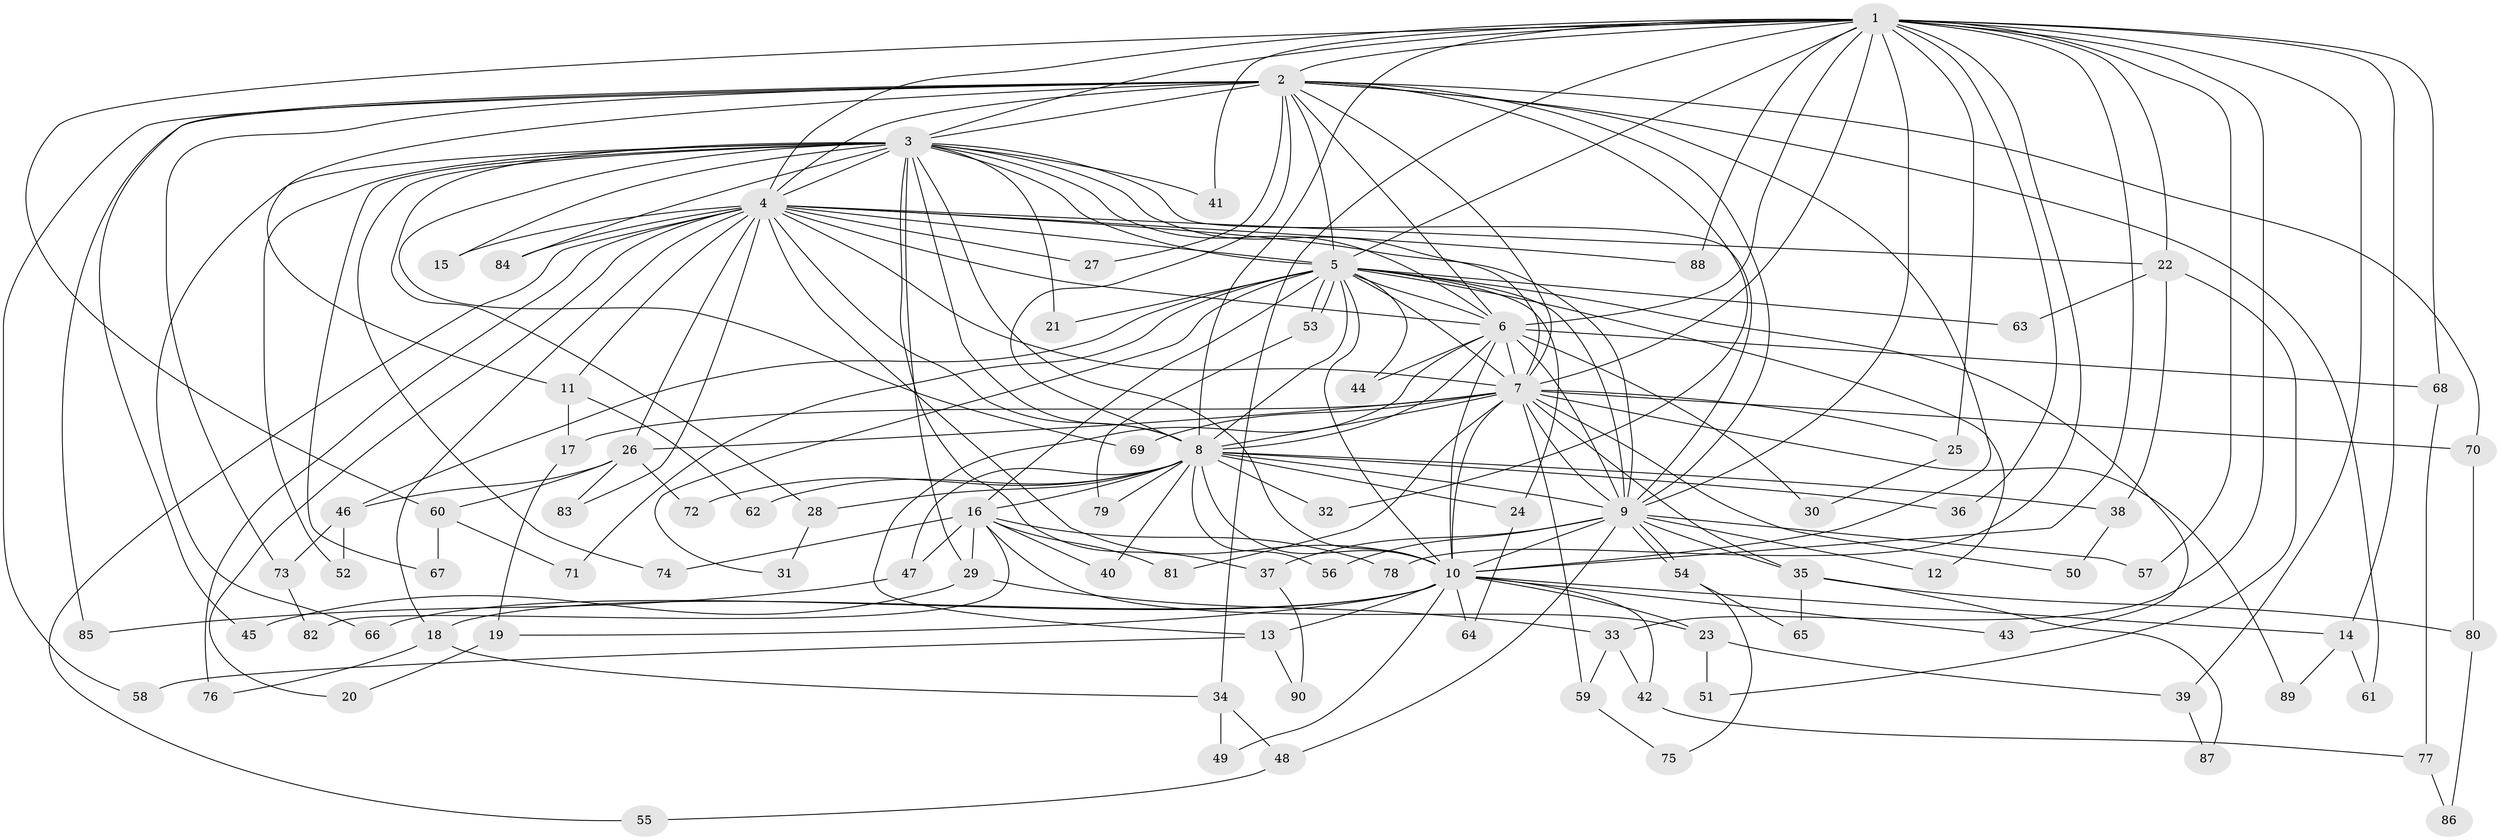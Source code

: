 // coarse degree distribution, {22: 0.014492753623188406, 26: 0.014492753623188406, 20: 0.014492753623188406, 21: 0.014492753623188406, 19: 0.014492753623188406, 12: 0.014492753623188406, 16: 0.014492753623188406, 18: 0.028985507246376812, 4: 0.10144927536231885, 2: 0.4927536231884058, 10: 0.014492753623188406, 3: 0.21739130434782608, 6: 0.028985507246376812, 1: 0.014492753623188406}
// Generated by graph-tools (version 1.1) at 2025/41/03/06/25 10:41:40]
// undirected, 90 vertices, 205 edges
graph export_dot {
graph [start="1"]
  node [color=gray90,style=filled];
  1;
  2;
  3;
  4;
  5;
  6;
  7;
  8;
  9;
  10;
  11;
  12;
  13;
  14;
  15;
  16;
  17;
  18;
  19;
  20;
  21;
  22;
  23;
  24;
  25;
  26;
  27;
  28;
  29;
  30;
  31;
  32;
  33;
  34;
  35;
  36;
  37;
  38;
  39;
  40;
  41;
  42;
  43;
  44;
  45;
  46;
  47;
  48;
  49;
  50;
  51;
  52;
  53;
  54;
  55;
  56;
  57;
  58;
  59;
  60;
  61;
  62;
  63;
  64;
  65;
  66;
  67;
  68;
  69;
  70;
  71;
  72;
  73;
  74;
  75;
  76;
  77;
  78;
  79;
  80;
  81;
  82;
  83;
  84;
  85;
  86;
  87;
  88;
  89;
  90;
  1 -- 2;
  1 -- 3;
  1 -- 4;
  1 -- 5;
  1 -- 6;
  1 -- 7;
  1 -- 8;
  1 -- 9;
  1 -- 10;
  1 -- 14;
  1 -- 22;
  1 -- 25;
  1 -- 33;
  1 -- 34;
  1 -- 36;
  1 -- 39;
  1 -- 41;
  1 -- 57;
  1 -- 60;
  1 -- 68;
  1 -- 78;
  1 -- 88;
  2 -- 3;
  2 -- 4;
  2 -- 5;
  2 -- 6;
  2 -- 7;
  2 -- 8;
  2 -- 9;
  2 -- 10;
  2 -- 11;
  2 -- 27;
  2 -- 32;
  2 -- 45;
  2 -- 58;
  2 -- 61;
  2 -- 70;
  2 -- 73;
  2 -- 85;
  3 -- 4;
  3 -- 5;
  3 -- 6;
  3 -- 7;
  3 -- 8;
  3 -- 9;
  3 -- 10;
  3 -- 15;
  3 -- 21;
  3 -- 28;
  3 -- 29;
  3 -- 37;
  3 -- 41;
  3 -- 52;
  3 -- 66;
  3 -- 67;
  3 -- 69;
  3 -- 74;
  3 -- 84;
  4 -- 5;
  4 -- 6;
  4 -- 7;
  4 -- 8;
  4 -- 9;
  4 -- 10;
  4 -- 11;
  4 -- 15;
  4 -- 18;
  4 -- 20;
  4 -- 22;
  4 -- 26;
  4 -- 27;
  4 -- 55;
  4 -- 76;
  4 -- 83;
  4 -- 84;
  4 -- 88;
  5 -- 6;
  5 -- 7;
  5 -- 8;
  5 -- 9;
  5 -- 10;
  5 -- 12;
  5 -- 16;
  5 -- 21;
  5 -- 24;
  5 -- 31;
  5 -- 43;
  5 -- 44;
  5 -- 46;
  5 -- 53;
  5 -- 53;
  5 -- 63;
  5 -- 71;
  6 -- 7;
  6 -- 8;
  6 -- 9;
  6 -- 10;
  6 -- 13;
  6 -- 30;
  6 -- 44;
  6 -- 68;
  7 -- 8;
  7 -- 9;
  7 -- 10;
  7 -- 17;
  7 -- 25;
  7 -- 26;
  7 -- 35;
  7 -- 50;
  7 -- 59;
  7 -- 69;
  7 -- 70;
  7 -- 81;
  7 -- 89;
  8 -- 9;
  8 -- 10;
  8 -- 16;
  8 -- 24;
  8 -- 28;
  8 -- 32;
  8 -- 36;
  8 -- 38;
  8 -- 40;
  8 -- 47;
  8 -- 56;
  8 -- 62;
  8 -- 72;
  8 -- 79;
  9 -- 10;
  9 -- 12;
  9 -- 35;
  9 -- 37;
  9 -- 48;
  9 -- 54;
  9 -- 54;
  9 -- 56;
  9 -- 57;
  10 -- 13;
  10 -- 14;
  10 -- 18;
  10 -- 19;
  10 -- 23;
  10 -- 42;
  10 -- 43;
  10 -- 49;
  10 -- 64;
  10 -- 66;
  11 -- 17;
  11 -- 62;
  13 -- 58;
  13 -- 90;
  14 -- 61;
  14 -- 89;
  16 -- 23;
  16 -- 29;
  16 -- 40;
  16 -- 47;
  16 -- 74;
  16 -- 78;
  16 -- 81;
  16 -- 82;
  17 -- 19;
  18 -- 34;
  18 -- 76;
  19 -- 20;
  22 -- 38;
  22 -- 51;
  22 -- 63;
  23 -- 39;
  23 -- 51;
  24 -- 64;
  25 -- 30;
  26 -- 46;
  26 -- 60;
  26 -- 72;
  26 -- 83;
  28 -- 31;
  29 -- 33;
  29 -- 45;
  33 -- 42;
  33 -- 59;
  34 -- 48;
  34 -- 49;
  35 -- 65;
  35 -- 80;
  35 -- 87;
  37 -- 90;
  38 -- 50;
  39 -- 87;
  42 -- 77;
  46 -- 52;
  46 -- 73;
  47 -- 85;
  48 -- 55;
  53 -- 79;
  54 -- 65;
  54 -- 75;
  59 -- 75;
  60 -- 67;
  60 -- 71;
  68 -- 77;
  70 -- 80;
  73 -- 82;
  77 -- 86;
  80 -- 86;
}
